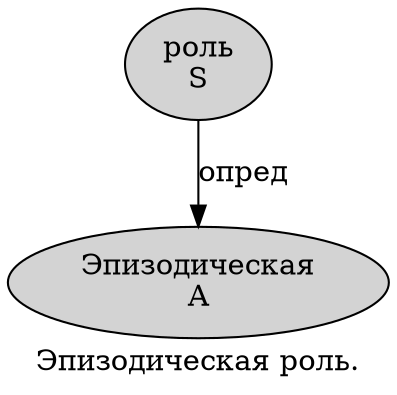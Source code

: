 digraph SENTENCE_4646 {
	graph [label="Эпизодическая роль."]
	node [style=filled]
		0 [label="Эпизодическая
A" color="" fillcolor=lightgray penwidth=1 shape=ellipse]
		1 [label="роль
S" color="" fillcolor=lightgray penwidth=1 shape=ellipse]
			1 -> 0 [label="опред"]
}